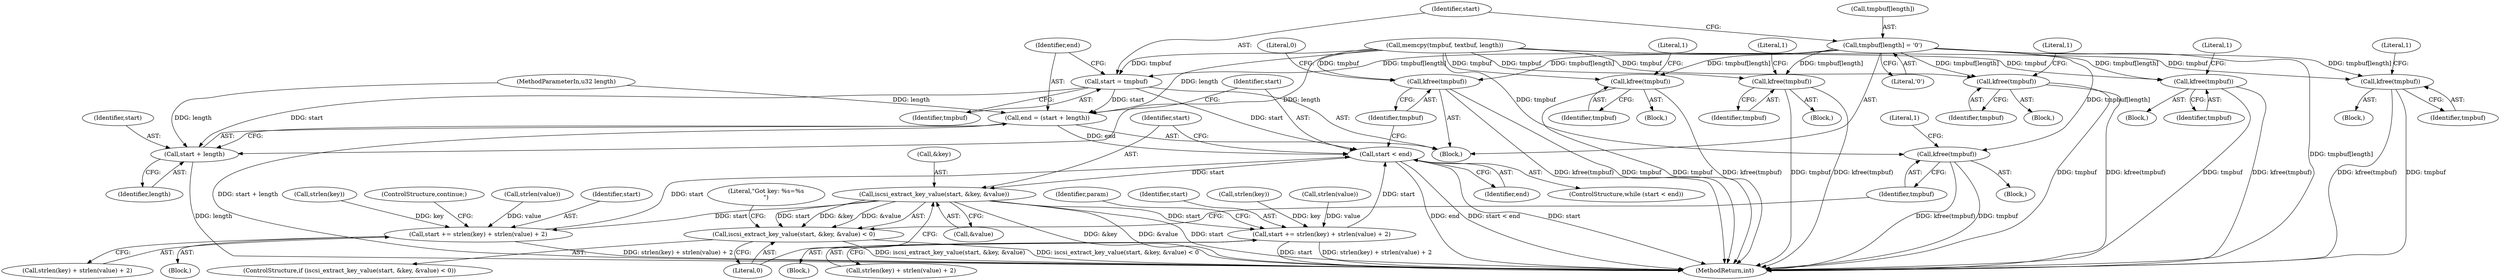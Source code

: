 digraph "0_linux_cea4dcfdad926a27a18e188720efe0f2c9403456_0@array" {
"1000142" [label="(Call,tmpbuf[length] = '\0')"];
"1000147" [label="(Call,start = tmpbuf)"];
"1000150" [label="(Call,end = (start + length))"];
"1000156" [label="(Call,start < end)"];
"1000165" [label="(Call,iscsi_extract_key_value(start, &key, &value))"];
"1000164" [label="(Call,iscsi_extract_key_value(start, &key, &value) < 0)"];
"1000232" [label="(Call,start += strlen(key) + strlen(value) + 2)"];
"1000254" [label="(Call,start += strlen(key) + strlen(value) + 2)"];
"1000152" [label="(Call,start + length)"];
"1000173" [label="(Call,kfree(tmpbuf))"];
"1000204" [label="(Call,kfree(tmpbuf))"];
"1000227" [label="(Call,kfree(tmpbuf))"];
"1000249" [label="(Call,kfree(tmpbuf))"];
"1000274" [label="(Call,kfree(tmpbuf))"];
"1000291" [label="(Call,kfree(tmpbuf))"];
"1000298" [label="(Call,kfree(tmpbuf))"];
"1000249" [label="(Call,kfree(tmpbuf))"];
"1000226" [label="(Block,)"];
"1000265" [label="(Identifier,param)"];
"1000142" [label="(Call,tmpbuf[length] = '\0')"];
"1000274" [label="(Call,kfree(tmpbuf))"];
"1000138" [label="(Call,memcpy(tmpbuf, textbuf, length))"];
"1000204" [label="(Call,kfree(tmpbuf))"];
"1000106" [label="(Block,)"];
"1000302" [label="(MethodReturn,int)"];
"1000291" [label="(Call,kfree(tmpbuf))"];
"1000163" [label="(ControlStructure,if (iscsi_extract_key_value(start, &key, &value) < 0))"];
"1000179" [label="(Literal,\"Got key: %s=%s\n\")"];
"1000151" [label="(Identifier,end)"];
"1000299" [label="(Identifier,tmpbuf)"];
"1000157" [label="(Identifier,start)"];
"1000232" [label="(Call,start += strlen(key) + strlen(value) + 2)"];
"1000235" [label="(Call,strlen(key))"];
"1000278" [label="(Literal,1)"];
"1000298" [label="(Call,kfree(tmpbuf))"];
"1000167" [label="(Call,&key)"];
"1000295" [label="(Literal,1)"];
"1000166" [label="(Identifier,start)"];
"1000275" [label="(Identifier,tmpbuf)"];
"1000205" [label="(Identifier,tmpbuf)"];
"1000174" [label="(Identifier,tmpbuf)"];
"1000256" [label="(Call,strlen(key) + strlen(value) + 2)"];
"1000253" [label="(Literal,1)"];
"1000207" [label="(Literal,1)"];
"1000255" [label="(Identifier,start)"];
"1000173" [label="(Call,kfree(tmpbuf))"];
"1000254" [label="(Call,start += strlen(key) + strlen(value) + 2)"];
"1000260" [label="(Call,strlen(value))"];
"1000147" [label="(Call,start = tmpbuf)"];
"1000156" [label="(Call,start < end)"];
"1000150" [label="(Call,end = (start + length))"];
"1000152" [label="(Call,start + length)"];
"1000257" [label="(Call,strlen(key))"];
"1000301" [label="(Literal,0)"];
"1000241" [label="(ControlStructure,continue;)"];
"1000227" [label="(Call,kfree(tmpbuf))"];
"1000159" [label="(Block,)"];
"1000165" [label="(Call,iscsi_extract_key_value(start, &key, &value))"];
"1000149" [label="(Identifier,tmpbuf)"];
"1000238" [label="(Call,strlen(value))"];
"1000172" [label="(Block,)"];
"1000231" [label="(Literal,1)"];
"1000192" [label="(Block,)"];
"1000158" [label="(Identifier,end)"];
"1000228" [label="(Identifier,tmpbuf)"];
"1000273" [label="(Block,)"];
"1000218" [label="(Block,)"];
"1000177" [label="(Literal,1)"];
"1000234" [label="(Call,strlen(key) + strlen(value) + 2)"];
"1000233" [label="(Identifier,start)"];
"1000250" [label="(Identifier,tmpbuf)"];
"1000148" [label="(Identifier,start)"];
"1000155" [label="(ControlStructure,while (start < end))"];
"1000169" [label="(Call,&value)"];
"1000164" [label="(Call,iscsi_extract_key_value(start, &key, &value) < 0)"];
"1000143" [label="(Call,tmpbuf[length])"];
"1000171" [label="(Literal,0)"];
"1000154" [label="(Identifier,length)"];
"1000248" [label="(Block,)"];
"1000146" [label="(Literal,'\0')"];
"1000104" [label="(MethodParameterIn,u32 length)"];
"1000153" [label="(Identifier,start)"];
"1000292" [label="(Identifier,tmpbuf)"];
"1000290" [label="(Block,)"];
"1000142" -> "1000106"  [label="AST: "];
"1000142" -> "1000146"  [label="CFG: "];
"1000143" -> "1000142"  [label="AST: "];
"1000146" -> "1000142"  [label="AST: "];
"1000148" -> "1000142"  [label="CFG: "];
"1000142" -> "1000302"  [label="DDG: tmpbuf[length]"];
"1000142" -> "1000147"  [label="DDG: tmpbuf[length]"];
"1000142" -> "1000173"  [label="DDG: tmpbuf[length]"];
"1000142" -> "1000204"  [label="DDG: tmpbuf[length]"];
"1000142" -> "1000227"  [label="DDG: tmpbuf[length]"];
"1000142" -> "1000249"  [label="DDG: tmpbuf[length]"];
"1000142" -> "1000274"  [label="DDG: tmpbuf[length]"];
"1000142" -> "1000291"  [label="DDG: tmpbuf[length]"];
"1000142" -> "1000298"  [label="DDG: tmpbuf[length]"];
"1000147" -> "1000106"  [label="AST: "];
"1000147" -> "1000149"  [label="CFG: "];
"1000148" -> "1000147"  [label="AST: "];
"1000149" -> "1000147"  [label="AST: "];
"1000151" -> "1000147"  [label="CFG: "];
"1000138" -> "1000147"  [label="DDG: tmpbuf"];
"1000147" -> "1000150"  [label="DDG: start"];
"1000147" -> "1000152"  [label="DDG: start"];
"1000147" -> "1000156"  [label="DDG: start"];
"1000150" -> "1000106"  [label="AST: "];
"1000150" -> "1000152"  [label="CFG: "];
"1000151" -> "1000150"  [label="AST: "];
"1000152" -> "1000150"  [label="AST: "];
"1000157" -> "1000150"  [label="CFG: "];
"1000150" -> "1000302"  [label="DDG: start + length"];
"1000138" -> "1000150"  [label="DDG: length"];
"1000104" -> "1000150"  [label="DDG: length"];
"1000150" -> "1000156"  [label="DDG: end"];
"1000156" -> "1000155"  [label="AST: "];
"1000156" -> "1000158"  [label="CFG: "];
"1000157" -> "1000156"  [label="AST: "];
"1000158" -> "1000156"  [label="AST: "];
"1000166" -> "1000156"  [label="CFG: "];
"1000299" -> "1000156"  [label="CFG: "];
"1000156" -> "1000302"  [label="DDG: start"];
"1000156" -> "1000302"  [label="DDG: end"];
"1000156" -> "1000302"  [label="DDG: start < end"];
"1000232" -> "1000156"  [label="DDG: start"];
"1000254" -> "1000156"  [label="DDG: start"];
"1000156" -> "1000165"  [label="DDG: start"];
"1000165" -> "1000164"  [label="AST: "];
"1000165" -> "1000169"  [label="CFG: "];
"1000166" -> "1000165"  [label="AST: "];
"1000167" -> "1000165"  [label="AST: "];
"1000169" -> "1000165"  [label="AST: "];
"1000171" -> "1000165"  [label="CFG: "];
"1000165" -> "1000302"  [label="DDG: &value"];
"1000165" -> "1000302"  [label="DDG: start"];
"1000165" -> "1000302"  [label="DDG: &key"];
"1000165" -> "1000164"  [label="DDG: start"];
"1000165" -> "1000164"  [label="DDG: &key"];
"1000165" -> "1000164"  [label="DDG: &value"];
"1000165" -> "1000232"  [label="DDG: start"];
"1000165" -> "1000254"  [label="DDG: start"];
"1000164" -> "1000163"  [label="AST: "];
"1000164" -> "1000171"  [label="CFG: "];
"1000171" -> "1000164"  [label="AST: "];
"1000174" -> "1000164"  [label="CFG: "];
"1000179" -> "1000164"  [label="CFG: "];
"1000164" -> "1000302"  [label="DDG: iscsi_extract_key_value(start, &key, &value) < 0"];
"1000164" -> "1000302"  [label="DDG: iscsi_extract_key_value(start, &key, &value)"];
"1000232" -> "1000218"  [label="AST: "];
"1000232" -> "1000234"  [label="CFG: "];
"1000233" -> "1000232"  [label="AST: "];
"1000234" -> "1000232"  [label="AST: "];
"1000241" -> "1000232"  [label="CFG: "];
"1000232" -> "1000302"  [label="DDG: strlen(key) + strlen(value) + 2"];
"1000235" -> "1000232"  [label="DDG: key"];
"1000238" -> "1000232"  [label="DDG: value"];
"1000254" -> "1000159"  [label="AST: "];
"1000254" -> "1000256"  [label="CFG: "];
"1000255" -> "1000254"  [label="AST: "];
"1000256" -> "1000254"  [label="AST: "];
"1000265" -> "1000254"  [label="CFG: "];
"1000254" -> "1000302"  [label="DDG: start"];
"1000254" -> "1000302"  [label="DDG: strlen(key) + strlen(value) + 2"];
"1000257" -> "1000254"  [label="DDG: key"];
"1000260" -> "1000254"  [label="DDG: value"];
"1000152" -> "1000154"  [label="CFG: "];
"1000153" -> "1000152"  [label="AST: "];
"1000154" -> "1000152"  [label="AST: "];
"1000152" -> "1000302"  [label="DDG: length"];
"1000138" -> "1000152"  [label="DDG: length"];
"1000104" -> "1000152"  [label="DDG: length"];
"1000173" -> "1000172"  [label="AST: "];
"1000173" -> "1000174"  [label="CFG: "];
"1000174" -> "1000173"  [label="AST: "];
"1000177" -> "1000173"  [label="CFG: "];
"1000173" -> "1000302"  [label="DDG: kfree(tmpbuf)"];
"1000173" -> "1000302"  [label="DDG: tmpbuf"];
"1000138" -> "1000173"  [label="DDG: tmpbuf"];
"1000204" -> "1000192"  [label="AST: "];
"1000204" -> "1000205"  [label="CFG: "];
"1000205" -> "1000204"  [label="AST: "];
"1000207" -> "1000204"  [label="CFG: "];
"1000204" -> "1000302"  [label="DDG: tmpbuf"];
"1000204" -> "1000302"  [label="DDG: kfree(tmpbuf)"];
"1000138" -> "1000204"  [label="DDG: tmpbuf"];
"1000227" -> "1000226"  [label="AST: "];
"1000227" -> "1000228"  [label="CFG: "];
"1000228" -> "1000227"  [label="AST: "];
"1000231" -> "1000227"  [label="CFG: "];
"1000227" -> "1000302"  [label="DDG: kfree(tmpbuf)"];
"1000227" -> "1000302"  [label="DDG: tmpbuf"];
"1000138" -> "1000227"  [label="DDG: tmpbuf"];
"1000249" -> "1000248"  [label="AST: "];
"1000249" -> "1000250"  [label="CFG: "];
"1000250" -> "1000249"  [label="AST: "];
"1000253" -> "1000249"  [label="CFG: "];
"1000249" -> "1000302"  [label="DDG: tmpbuf"];
"1000249" -> "1000302"  [label="DDG: kfree(tmpbuf)"];
"1000138" -> "1000249"  [label="DDG: tmpbuf"];
"1000274" -> "1000273"  [label="AST: "];
"1000274" -> "1000275"  [label="CFG: "];
"1000275" -> "1000274"  [label="AST: "];
"1000278" -> "1000274"  [label="CFG: "];
"1000274" -> "1000302"  [label="DDG: tmpbuf"];
"1000274" -> "1000302"  [label="DDG: kfree(tmpbuf)"];
"1000138" -> "1000274"  [label="DDG: tmpbuf"];
"1000291" -> "1000290"  [label="AST: "];
"1000291" -> "1000292"  [label="CFG: "];
"1000292" -> "1000291"  [label="AST: "];
"1000295" -> "1000291"  [label="CFG: "];
"1000291" -> "1000302"  [label="DDG: kfree(tmpbuf)"];
"1000291" -> "1000302"  [label="DDG: tmpbuf"];
"1000138" -> "1000291"  [label="DDG: tmpbuf"];
"1000298" -> "1000106"  [label="AST: "];
"1000298" -> "1000299"  [label="CFG: "];
"1000299" -> "1000298"  [label="AST: "];
"1000301" -> "1000298"  [label="CFG: "];
"1000298" -> "1000302"  [label="DDG: kfree(tmpbuf)"];
"1000298" -> "1000302"  [label="DDG: tmpbuf"];
"1000138" -> "1000298"  [label="DDG: tmpbuf"];
}

